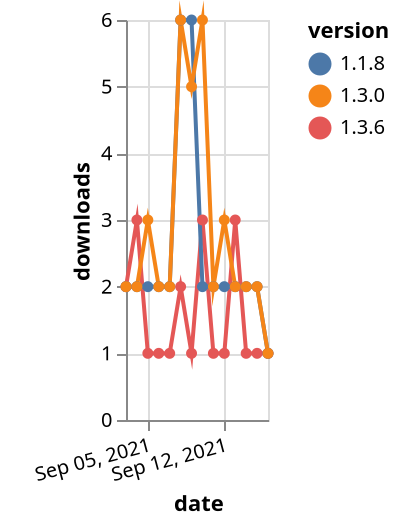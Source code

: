 {"$schema": "https://vega.github.io/schema/vega-lite/v5.json", "description": "A simple bar chart with embedded data.", "data": {"values": [{"date": "2021-09-03", "total": 266, "delta": 2, "version": "1.3.6"}, {"date": "2021-09-04", "total": 269, "delta": 3, "version": "1.3.6"}, {"date": "2021-09-05", "total": 270, "delta": 1, "version": "1.3.6"}, {"date": "2021-09-06", "total": 271, "delta": 1, "version": "1.3.6"}, {"date": "2021-09-07", "total": 272, "delta": 1, "version": "1.3.6"}, {"date": "2021-09-08", "total": 274, "delta": 2, "version": "1.3.6"}, {"date": "2021-09-09", "total": 275, "delta": 1, "version": "1.3.6"}, {"date": "2021-09-10", "total": 278, "delta": 3, "version": "1.3.6"}, {"date": "2021-09-11", "total": 279, "delta": 1, "version": "1.3.6"}, {"date": "2021-09-12", "total": 280, "delta": 1, "version": "1.3.6"}, {"date": "2021-09-13", "total": 283, "delta": 3, "version": "1.3.6"}, {"date": "2021-09-14", "total": 284, "delta": 1, "version": "1.3.6"}, {"date": "2021-09-15", "total": 285, "delta": 1, "version": "1.3.6"}, {"date": "2021-09-16", "total": 286, "delta": 1, "version": "1.3.6"}, {"date": "2021-09-03", "total": 4039, "delta": 2, "version": "1.1.8"}, {"date": "2021-09-04", "total": 4041, "delta": 2, "version": "1.1.8"}, {"date": "2021-09-05", "total": 4043, "delta": 2, "version": "1.1.8"}, {"date": "2021-09-06", "total": 4045, "delta": 2, "version": "1.1.8"}, {"date": "2021-09-07", "total": 4047, "delta": 2, "version": "1.1.8"}, {"date": "2021-09-08", "total": 4053, "delta": 6, "version": "1.1.8"}, {"date": "2021-09-09", "total": 4059, "delta": 6, "version": "1.1.8"}, {"date": "2021-09-10", "total": 4061, "delta": 2, "version": "1.1.8"}, {"date": "2021-09-11", "total": 4063, "delta": 2, "version": "1.1.8"}, {"date": "2021-09-12", "total": 4065, "delta": 2, "version": "1.1.8"}, {"date": "2021-09-13", "total": 4067, "delta": 2, "version": "1.1.8"}, {"date": "2021-09-14", "total": 4069, "delta": 2, "version": "1.1.8"}, {"date": "2021-09-15", "total": 4071, "delta": 2, "version": "1.1.8"}, {"date": "2021-09-16", "total": 4072, "delta": 1, "version": "1.1.8"}, {"date": "2021-09-03", "total": 3360, "delta": 2, "version": "1.3.0"}, {"date": "2021-09-04", "total": 3362, "delta": 2, "version": "1.3.0"}, {"date": "2021-09-05", "total": 3365, "delta": 3, "version": "1.3.0"}, {"date": "2021-09-06", "total": 3367, "delta": 2, "version": "1.3.0"}, {"date": "2021-09-07", "total": 3369, "delta": 2, "version": "1.3.0"}, {"date": "2021-09-08", "total": 3375, "delta": 6, "version": "1.3.0"}, {"date": "2021-09-09", "total": 3380, "delta": 5, "version": "1.3.0"}, {"date": "2021-09-10", "total": 3386, "delta": 6, "version": "1.3.0"}, {"date": "2021-09-11", "total": 3388, "delta": 2, "version": "1.3.0"}, {"date": "2021-09-12", "total": 3391, "delta": 3, "version": "1.3.0"}, {"date": "2021-09-13", "total": 3393, "delta": 2, "version": "1.3.0"}, {"date": "2021-09-14", "total": 3395, "delta": 2, "version": "1.3.0"}, {"date": "2021-09-15", "total": 3397, "delta": 2, "version": "1.3.0"}, {"date": "2021-09-16", "total": 3398, "delta": 1, "version": "1.3.0"}]}, "width": "container", "mark": {"type": "line", "point": {"filled": true}}, "encoding": {"x": {"field": "date", "type": "temporal", "timeUnit": "yearmonthdate", "title": "date", "axis": {"labelAngle": -15}}, "y": {"field": "delta", "type": "quantitative", "title": "downloads"}, "color": {"field": "version", "type": "nominal"}, "tooltip": {"field": "delta"}}}